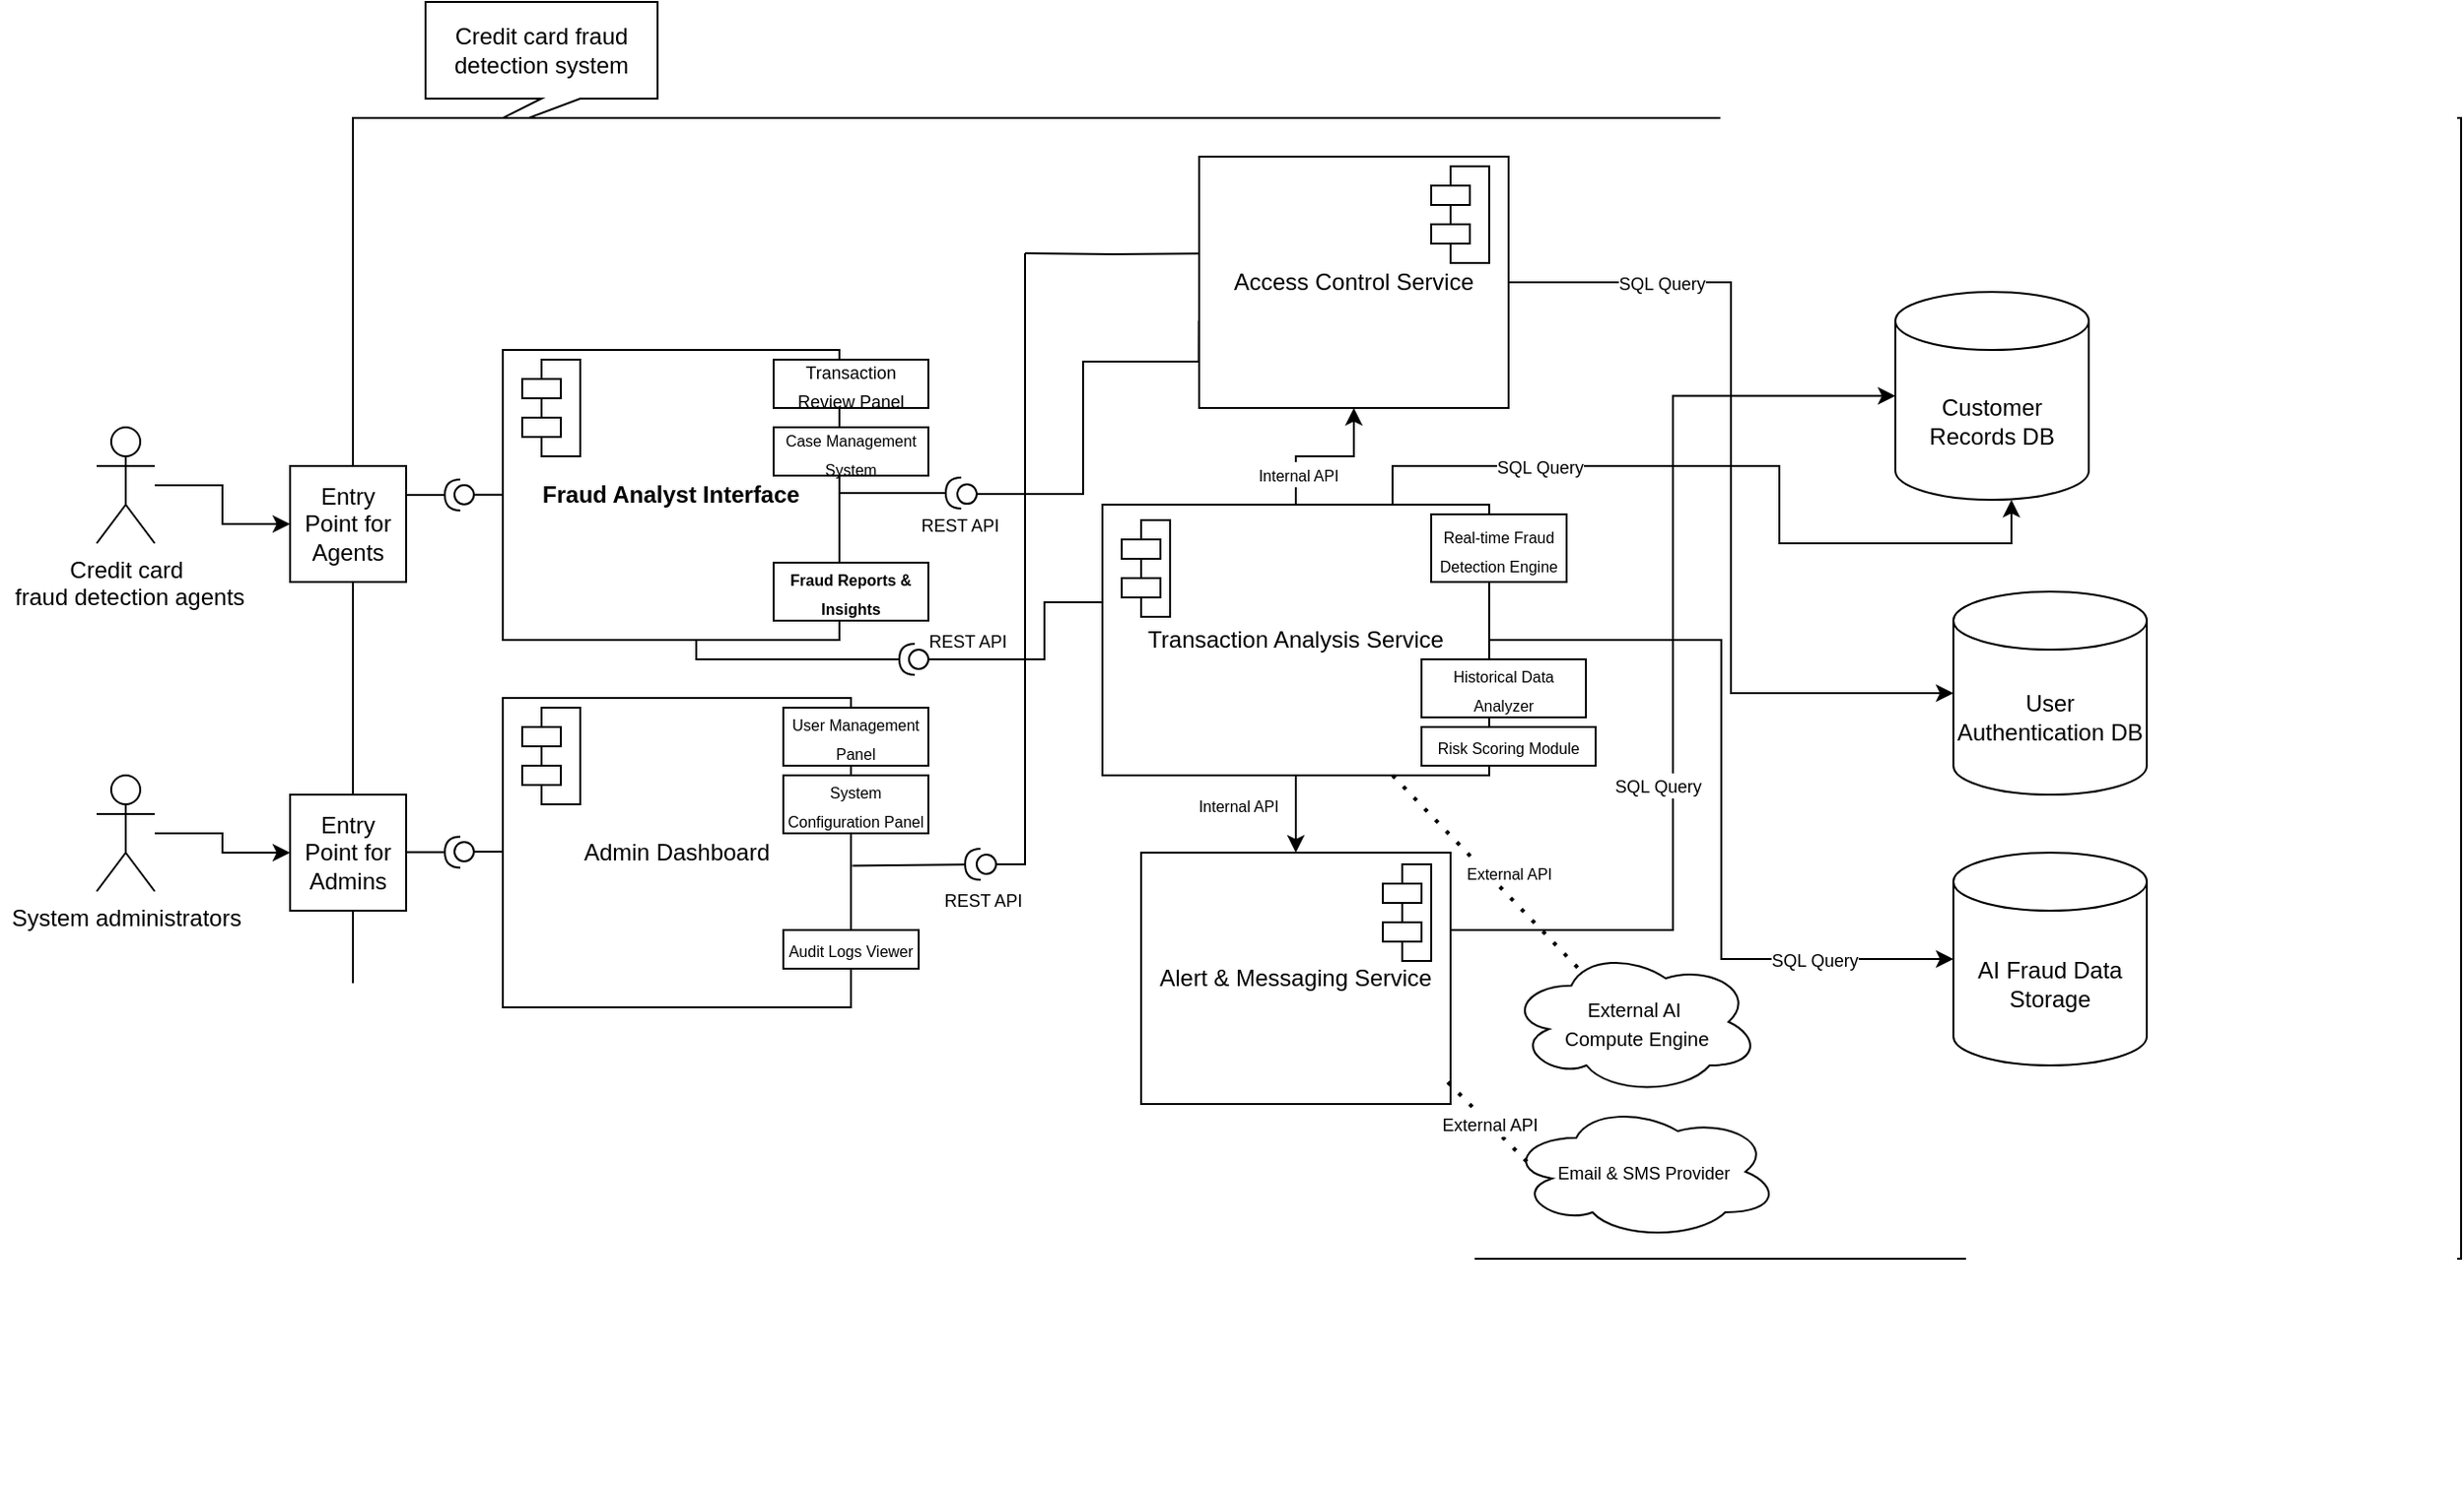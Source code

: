<mxfile version="26.1.0">
  <diagram name="Page-1" id="USuxYv9XPbnceh0MRkEU">
    <mxGraphModel dx="1615" dy="2086" grid="1" gridSize="10" guides="1" tooltips="1" connect="1" arrows="1" fold="1" page="1" pageScale="1" pageWidth="827" pageHeight="1169" math="0" shadow="0">
      <root>
        <mxCell id="0" />
        <mxCell id="1" parent="0" />
        <mxCell id="2dHNPo27WO1Mkap-W8mN-35" value="" style="shape=callout;whiteSpace=wrap;html=1;perimeter=calloutPerimeter;position2=0;" parent="1" vertex="1">
          <mxGeometry x="220" y="-40" width="120" height="80" as="geometry" />
        </mxCell>
        <mxCell id="luGG8L6NpVET7iOfrZ5E-6" value="" style="edgeStyle=orthogonalEdgeStyle;rounded=0;orthogonalLoop=1;jettySize=auto;html=1;" parent="1" source="QUnVZabD3jAlZHyOa0Sr-1" target="luGG8L6NpVET7iOfrZ5E-1" edge="1">
          <mxGeometry relative="1" as="geometry" />
        </mxCell>
        <mxCell id="QUnVZabD3jAlZHyOa0Sr-1" value="Credit c&lt;span style=&quot;background-color: transparent; color: light-dark(rgb(0, 0, 0), rgb(255, 255, 255));&quot;&gt;ard&lt;/span&gt;&lt;div&gt;&lt;span style=&quot;background-color: transparent; color: light-dark(rgb(0, 0, 0), rgb(255, 255, 255));&quot;&gt;&amp;nbsp;fraud detection agents&lt;/span&gt;&lt;/div&gt;" style="shape=umlActor;verticalLabelPosition=bottom;verticalAlign=top;html=1;outlineConnect=0;" parent="1" vertex="1">
          <mxGeometry x="50" y="180" width="30" height="60" as="geometry" />
        </mxCell>
        <mxCell id="luGG8L6NpVET7iOfrZ5E-5" value="" style="edgeStyle=orthogonalEdgeStyle;rounded=0;orthogonalLoop=1;jettySize=auto;html=1;" parent="1" source="QUnVZabD3jAlZHyOa0Sr-2" target="luGG8L6NpVET7iOfrZ5E-4" edge="1">
          <mxGeometry relative="1" as="geometry" />
        </mxCell>
        <mxCell id="QUnVZabD3jAlZHyOa0Sr-2" value="System administrators" style="shape=umlActor;verticalLabelPosition=bottom;verticalAlign=top;html=1;outlineConnect=0;" parent="1" vertex="1">
          <mxGeometry x="50" y="360" width="30" height="60" as="geometry" />
        </mxCell>
        <mxCell id="P8tNy1iYW3qsByZ3YsKK-2" value="" style="rounded=0;whiteSpace=wrap;html=1;" parent="1" vertex="1">
          <mxGeometry x="182.5" y="20" width="1090" height="590" as="geometry" />
        </mxCell>
        <mxCell id="luGG8L6NpVET7iOfrZ5E-1" value="Entry Point for Agents" style="whiteSpace=wrap;html=1;aspect=fixed;" parent="1" vertex="1">
          <mxGeometry x="150" y="200" width="60" height="60" as="geometry" />
        </mxCell>
        <mxCell id="luGG8L6NpVET7iOfrZ5E-4" value="Entry Point for Admins" style="whiteSpace=wrap;html=1;aspect=fixed;" parent="1" vertex="1">
          <mxGeometry x="150" y="370" width="60" height="60" as="geometry" />
        </mxCell>
        <mxCell id="hKYB33OC29xuQnpMXn42-21" value="&#xa;  &#xa;    &#xa;    &#xa;    &#xa;    &#xa;    &#xa;      &#xa;    &#xa;    &#xa;      &#xa;    &#xa;    &#xa;    &#xa;    &#xa;      &#xa;    &#xa;    &#xa;    &#xa;    &#xa;      &#xa;    &#xa;    &#xa;      &#xa;    &#xa;    &#xa;      &#xa;    &#xa;    &#xa;      &#xa;    &#xa;    &#xa;      &#xa;    &#xa;    &#xa;      &#xa;    &#xa;    &#xa;    &#xa;    &#xa;    &#xa;    &#xa;    &#xa;    &#xa;    &#xa;    &#xa;    &#xa;    &#xa;    &#xa;  &#xa;" style="text;whiteSpace=wrap;html=1;" parent="1" vertex="1">
          <mxGeometry width="30" height="740" as="geometry" />
        </mxCell>
        <mxCell id="2dHNPo27WO1Mkap-W8mN-1" value="Credit card fraud detection system" style="text;html=1;align=center;verticalAlign=middle;whiteSpace=wrap;rounded=0;" parent="1" vertex="1">
          <mxGeometry x="230" y="-30" width="100" height="30" as="geometry" />
        </mxCell>
        <mxCell id="hKYB33OC29xuQnpMXn42-22" value="&#xa;  &#xa;    &#xa;    &#xa;    &#xa;    &#xa;    &#xa;      &#xa;    &#xa;    &#xa;      &#xa;    &#xa;    &#xa;    &#xa;    &#xa;      &#xa;    &#xa;    &#xa;    &#xa;    &#xa;      &#xa;    &#xa;    &#xa;      &#xa;    &#xa;    &#xa;      &#xa;    &#xa;    &#xa;      &#xa;    &#xa;    &#xa;      &#xa;    &#xa;    &#xa;      &#xa;    &#xa;    &#xa;    &#xa;    &#xa;    &#xa;    &#xa;    &#xa;    &#xa;    &#xa;    &#xa;    &#xa;    &#xa;    &#xa;  &#xa;" style="text;whiteSpace=wrap;html=1;" parent="1" vertex="1">
          <mxGeometry width="30" height="740" as="geometry" />
        </mxCell>
        <mxCell id="2dHNPo27WO1Mkap-W8mN-13" value="" style="edgeStyle=orthogonalEdgeStyle;rounded=0;orthogonalLoop=1;jettySize=auto;html=1;" parent="1" source="2dHNPo27WO1Mkap-W8mN-2" target="2dHNPo27WO1Mkap-W8mN-6" edge="1">
          <mxGeometry relative="1" as="geometry" />
        </mxCell>
        <mxCell id="2dHNPo27WO1Mkap-W8mN-54" value="&lt;font style=&quot;font-size: 8px;&quot;&gt;Internal API&lt;/font&gt;" style="edgeLabel;html=1;align=center;verticalAlign=middle;resizable=0;points=[];" parent="2dHNPo27WO1Mkap-W8mN-13" vertex="1" connectable="0">
          <mxGeometry x="-0.011" relative="1" as="geometry">
            <mxPoint x="-30" y="-5" as="offset" />
          </mxGeometry>
        </mxCell>
        <mxCell id="hKYB33OC29xuQnpMXn42-23" value="&#xa;  &#xa;    &#xa;    &#xa;    &#xa;    &#xa;    &#xa;      &#xa;    &#xa;    &#xa;      &#xa;    &#xa;    &#xa;    &#xa;    &#xa;      &#xa;    &#xa;    &#xa;    &#xa;    &#xa;      &#xa;    &#xa;    &#xa;      &#xa;    &#xa;    &#xa;      &#xa;    &#xa;    &#xa;      &#xa;    &#xa;    &#xa;      &#xa;    &#xa;    &#xa;      &#xa;    &#xa;    &#xa;    &#xa;    &#xa;    &#xa;    &#xa;    &#xa;    &#xa;    &#xa;    &#xa;    &#xa;    &#xa;    &#xa;  &#xa;" style="text;whiteSpace=wrap;html=1;" parent="1" vertex="1">
          <mxGeometry width="30" height="740" as="geometry" />
        </mxCell>
        <mxCell id="2dHNPo27WO1Mkap-W8mN-17" style="edgeStyle=orthogonalEdgeStyle;rounded=0;orthogonalLoop=1;jettySize=auto;html=1;exitX=1;exitY=0.5;exitDx=0;exitDy=0;entryX=0;entryY=0.5;entryDx=0;entryDy=0;entryPerimeter=0;" parent="1" source="2dHNPo27WO1Mkap-W8mN-2" target="-xYINVgXVr2gYHE_FDno-7" edge="1">
          <mxGeometry relative="1" as="geometry">
            <mxPoint x="1000" y="410" as="targetPoint" />
          </mxGeometry>
        </mxCell>
        <mxCell id="2dHNPo27WO1Mkap-W8mN-51" value="&lt;font style=&quot;font-size: 9px;&quot;&gt;SQL Query&lt;/font&gt;" style="edgeLabel;html=1;align=center;verticalAlign=middle;resizable=0;points=[];" parent="2dHNPo27WO1Mkap-W8mN-17" vertex="1" connectable="0">
          <mxGeometry x="0.56" relative="1" as="geometry">
            <mxPoint x="17" as="offset" />
          </mxGeometry>
        </mxCell>
        <mxCell id="hKYB33OC29xuQnpMXn42-24" value="&#xa;  &#xa;    &#xa;    &#xa;    &#xa;    &#xa;    &#xa;      &#xa;    &#xa;    &#xa;      &#xa;    &#xa;    &#xa;    &#xa;    &#xa;      &#xa;    &#xa;    &#xa;    &#xa;    &#xa;      &#xa;    &#xa;    &#xa;      &#xa;    &#xa;    &#xa;      &#xa;    &#xa;    &#xa;      &#xa;    &#xa;    &#xa;      &#xa;    &#xa;    &#xa;      &#xa;    &#xa;    &#xa;    &#xa;    &#xa;    &#xa;    &#xa;    &#xa;    &#xa;    &#xa;    &#xa;    &#xa;    &#xa;    &#xa;  &#xa;" style="text;whiteSpace=wrap;html=1;" parent="1" vertex="1">
          <mxGeometry width="30" height="740" as="geometry" />
        </mxCell>
        <mxCell id="2dHNPo27WO1Mkap-W8mN-57" style="edgeStyle=orthogonalEdgeStyle;rounded=0;orthogonalLoop=1;jettySize=auto;html=1;entryX=0.5;entryY=1;entryDx=0;entryDy=0;" parent="1" source="2dHNPo27WO1Mkap-W8mN-2" target="2dHNPo27WO1Mkap-W8mN-7" edge="1">
          <mxGeometry relative="1" as="geometry" />
        </mxCell>
        <mxCell id="2dHNPo27WO1Mkap-W8mN-58" value="&lt;font style=&quot;font-size: 8px;&quot;&gt;Internal API&lt;/font&gt;" style="edgeLabel;html=1;align=center;verticalAlign=middle;resizable=0;points=[];" parent="2dHNPo27WO1Mkap-W8mN-57" vertex="1" connectable="0">
          <mxGeometry x="-0.593" y="-1" relative="1" as="geometry">
            <mxPoint as="offset" />
          </mxGeometry>
        </mxCell>
        <mxCell id="2dHNPo27WO1Mkap-W8mN-2" value="Transaction Analysis Service" style="rounded=0;whiteSpace=wrap;html=1;" parent="1" vertex="1">
          <mxGeometry x="570" y="220" width="200" height="140" as="geometry" />
        </mxCell>
        <mxCell id="2dHNPo27WO1Mkap-W8mN-3" value="&lt;strong data-end=&quot;541&quot; data-start=&quot;514&quot;&gt;Fraud Analyst Interface&lt;/strong&gt;" style="rounded=0;whiteSpace=wrap;html=1;" parent="1" vertex="1">
          <mxGeometry x="260" y="140" width="174" height="150" as="geometry" />
        </mxCell>
        <mxCell id="2dHNPo27WO1Mkap-W8mN-4" value="Admin Dashboard" style="rounded=0;whiteSpace=wrap;html=1;" parent="1" vertex="1">
          <mxGeometry x="260" y="320" width="180" height="160" as="geometry" />
        </mxCell>
        <mxCell id="2dHNPo27WO1Mkap-W8mN-6" value="Alert &amp;amp; Messaging Service" style="rounded=0;whiteSpace=wrap;html=1;" parent="1" vertex="1">
          <mxGeometry x="590" y="400" width="160" height="130" as="geometry" />
        </mxCell>
        <mxCell id="2dHNPo27WO1Mkap-W8mN-16" style="edgeStyle=orthogonalEdgeStyle;rounded=0;orthogonalLoop=1;jettySize=auto;html=1;entryX=0;entryY=0.5;entryDx=0;entryDy=0;entryPerimeter=0;" parent="1" source="2dHNPo27WO1Mkap-W8mN-7" target="-xYINVgXVr2gYHE_FDno-5" edge="1">
          <mxGeometry relative="1" as="geometry">
            <mxPoint x="970" y="280" as="targetPoint" />
          </mxGeometry>
        </mxCell>
        <mxCell id="2dHNPo27WO1Mkap-W8mN-47" value="&lt;font style=&quot;font-size: 9px;&quot;&gt;SQL Query&lt;/font&gt;" style="edgeLabel;html=1;align=center;verticalAlign=middle;resizable=0;points=[];" parent="2dHNPo27WO1Mkap-W8mN-16" vertex="1" connectable="0">
          <mxGeometry x="-0.644" relative="1" as="geometry">
            <mxPoint as="offset" />
          </mxGeometry>
        </mxCell>
        <mxCell id="2dHNPo27WO1Mkap-W8mN-7" value="Access Control Service" style="rounded=0;whiteSpace=wrap;html=1;" parent="1" vertex="1">
          <mxGeometry x="620" y="40" width="160" height="130" as="geometry" />
        </mxCell>
        <mxCell id="2dHNPo27WO1Mkap-W8mN-19" value="&lt;font style=&quot;font-size: 8px;&quot;&gt;Audit Logs Viewer&lt;/font&gt;" style="rounded=0;whiteSpace=wrap;html=1;" parent="1" vertex="1">
          <mxGeometry x="405" y="440" width="70" height="20" as="geometry" />
        </mxCell>
        <mxCell id="2dHNPo27WO1Mkap-W8mN-20" value="&lt;font style=&quot;font-size: 8px;&quot;&gt;User Management Panel&lt;/font&gt;" style="rounded=0;whiteSpace=wrap;html=1;" parent="1" vertex="1">
          <mxGeometry x="405" y="325" width="75" height="30" as="geometry" />
        </mxCell>
        <mxCell id="2dHNPo27WO1Mkap-W8mN-21" value="&lt;font style=&quot;font-size: 9px;&quot;&gt;Transaction Review Panel&lt;/font&gt;" style="rounded=0;whiteSpace=wrap;html=1;" parent="1" vertex="1">
          <mxGeometry x="400" y="145" width="80" height="25" as="geometry" />
        </mxCell>
        <mxCell id="2dHNPo27WO1Mkap-W8mN-27" value="&lt;font style=&quot;font-size: 8px;&quot;&gt;Case Management System&lt;/font&gt;" style="rounded=0;whiteSpace=wrap;html=1;" parent="1" vertex="1">
          <mxGeometry x="400" y="180" width="80" height="25" as="geometry" />
        </mxCell>
        <mxCell id="2dHNPo27WO1Mkap-W8mN-28" value="&lt;strong data-end=&quot;558&quot; data-start=&quot;530&quot;&gt;&lt;font style=&quot;font-size: 8px;&quot;&gt;Fraud Reports &amp;amp; Insights&lt;/font&gt;&lt;/strong&gt;" style="rounded=0;whiteSpace=wrap;html=1;" parent="1" vertex="1">
          <mxGeometry x="400" y="250" width="80" height="30" as="geometry" />
        </mxCell>
        <mxCell id="2dHNPo27WO1Mkap-W8mN-29" value="&lt;font style=&quot;font-size: 8px;&quot;&gt;System Configuration Panel&lt;/font&gt;" style="rounded=0;whiteSpace=wrap;html=1;" parent="1" vertex="1">
          <mxGeometry x="405" y="360" width="75" height="30" as="geometry" />
        </mxCell>
        <mxCell id="2dHNPo27WO1Mkap-W8mN-30" value="&lt;font style=&quot;font-size: 8px;&quot;&gt;Risk Scoring Module&lt;/font&gt;" style="rounded=0;whiteSpace=wrap;html=1;" parent="1" vertex="1">
          <mxGeometry x="735" y="335" width="90" height="20" as="geometry" />
        </mxCell>
        <mxCell id="2dHNPo27WO1Mkap-W8mN-31" value="&lt;font style=&quot;font-size: 8px;&quot;&gt;Historical Data Analyzer&lt;/font&gt;" style="rounded=0;whiteSpace=wrap;html=1;" parent="1" vertex="1">
          <mxGeometry x="735" y="300" width="85" height="30" as="geometry" />
        </mxCell>
        <mxCell id="2dHNPo27WO1Mkap-W8mN-32" value="&lt;font style=&quot;font-size: 8px;&quot;&gt;Real-time Fraud Detection Engine&lt;/font&gt;" style="rounded=0;whiteSpace=wrap;html=1;" parent="1" vertex="1">
          <mxGeometry x="740" y="225" width="70" height="35" as="geometry" />
        </mxCell>
        <mxCell id="2dHNPo27WO1Mkap-W8mN-36" value="&lt;font style=&quot;font-size: 10px;&quot;&gt;External AI&lt;/font&gt;&lt;div&gt;&lt;font style=&quot;font-size: 10px;&quot;&gt;&amp;nbsp;Compute Engine&lt;/font&gt;&lt;/div&gt;" style="ellipse;shape=cloud;whiteSpace=wrap;html=1;" parent="1" vertex="1">
          <mxGeometry x="780" y="450" width="130" height="75" as="geometry" />
        </mxCell>
        <mxCell id="2dHNPo27WO1Mkap-W8mN-37" value="&lt;font style=&quot;font-size: 9px;&quot;&gt;Email &amp;amp; SMS Provider&lt;/font&gt;" style="ellipse;shape=cloud;whiteSpace=wrap;html=1;" parent="1" vertex="1">
          <mxGeometry x="780" y="530" width="140" height="70" as="geometry" />
        </mxCell>
        <mxCell id="2dHNPo27WO1Mkap-W8mN-40" value="" style="endArrow=none;dashed=1;html=1;dashPattern=1 3;strokeWidth=2;rounded=0;exitX=0.75;exitY=1;exitDx=0;exitDy=0;entryX=0.294;entryY=0.16;entryDx=0;entryDy=0;entryPerimeter=0;" parent="1" source="2dHNPo27WO1Mkap-W8mN-2" target="2dHNPo27WO1Mkap-W8mN-36" edge="1">
          <mxGeometry width="50" height="50" relative="1" as="geometry">
            <mxPoint x="750" y="530" as="sourcePoint" />
            <mxPoint x="800" y="480" as="targetPoint" />
          </mxGeometry>
        </mxCell>
        <mxCell id="2dHNPo27WO1Mkap-W8mN-52" value="&lt;font style=&quot;font-size: 8px;&quot;&gt;External API&lt;/font&gt;" style="edgeLabel;html=1;align=center;verticalAlign=middle;resizable=0;points=[];" parent="2dHNPo27WO1Mkap-W8mN-40" vertex="1" connectable="0">
          <mxGeometry x="-0.004" y="3" relative="1" as="geometry">
            <mxPoint x="9" y="1" as="offset" />
          </mxGeometry>
        </mxCell>
        <mxCell id="2dHNPo27WO1Mkap-W8mN-41" value="" style="endArrow=none;dashed=1;html=1;dashPattern=1 3;strokeWidth=2;rounded=0;exitX=0.991;exitY=0.913;exitDx=0;exitDy=0;entryX=0.089;entryY=0.469;entryDx=0;entryDy=0;entryPerimeter=0;exitPerimeter=0;" parent="1" target="2dHNPo27WO1Mkap-W8mN-37" edge="1" source="2dHNPo27WO1Mkap-W8mN-6">
          <mxGeometry width="50" height="50" relative="1" as="geometry">
            <mxPoint x="700" y="470" as="sourcePoint" />
            <mxPoint x="793" y="565" as="targetPoint" />
          </mxGeometry>
        </mxCell>
        <mxCell id="2dHNPo27WO1Mkap-W8mN-53" value="&lt;font style=&quot;font-size: 9px;&quot;&gt;External API&lt;/font&gt;" style="edgeLabel;html=1;align=center;verticalAlign=middle;resizable=0;points=[];" parent="2dHNPo27WO1Mkap-W8mN-41" vertex="1" connectable="0">
          <mxGeometry x="-0.217" y="-1" relative="1" as="geometry">
            <mxPoint x="5" y="3" as="offset" />
          </mxGeometry>
        </mxCell>
        <mxCell id="2dHNPo27WO1Mkap-W8mN-49" style="edgeStyle=orthogonalEdgeStyle;rounded=0;orthogonalLoop=1;jettySize=auto;html=1;exitX=0.75;exitY=0;exitDx=0;exitDy=0;" parent="1" source="2dHNPo27WO1Mkap-W8mN-2" edge="1" target="-xYINVgXVr2gYHE_FDno-1">
          <mxGeometry relative="1" as="geometry">
            <mxPoint x="1070" y="200" as="targetPoint" />
            <Array as="points">
              <mxPoint x="720" y="200" />
              <mxPoint x="920" y="200" />
              <mxPoint x="920" y="240" />
              <mxPoint x="1040" y="240" />
            </Array>
          </mxGeometry>
        </mxCell>
        <mxCell id="2dHNPo27WO1Mkap-W8mN-50" value="&lt;font style=&quot;font-size: 9px;&quot;&gt;SQL Query&lt;/font&gt;" style="edgeLabel;html=1;align=center;verticalAlign=middle;resizable=0;points=[];" parent="2dHNPo27WO1Mkap-W8mN-49" vertex="1" connectable="0">
          <mxGeometry x="-0.523" relative="1" as="geometry">
            <mxPoint as="offset" />
          </mxGeometry>
        </mxCell>
        <mxCell id="-xYINVgXVr2gYHE_FDno-2" value="" style="edgeStyle=orthogonalEdgeStyle;rounded=0;orthogonalLoop=1;jettySize=auto;html=1;entryX=0;entryY=0.5;entryDx=0;entryDy=0;" edge="1" parent="1" source="2dHNPo27WO1Mkap-W8mN-6" target="-xYINVgXVr2gYHE_FDno-1">
          <mxGeometry relative="1" as="geometry">
            <mxPoint x="750" y="440" as="sourcePoint" />
            <mxPoint x="1000" y="170" as="targetPoint" />
            <Array as="points">
              <mxPoint x="865" y="440" />
              <mxPoint x="865" y="164" />
            </Array>
          </mxGeometry>
        </mxCell>
        <mxCell id="-xYINVgXVr2gYHE_FDno-3" value="&lt;font style=&quot;font-size: 9px;&quot;&gt;SQL Query&lt;/font&gt;" style="edgeLabel;html=1;align=center;verticalAlign=middle;resizable=0;points=[];" vertex="1" connectable="0" parent="-xYINVgXVr2gYHE_FDno-2">
          <mxGeometry x="-0.698" relative="1" as="geometry">
            <mxPoint x="30" y="-75" as="offset" />
          </mxGeometry>
        </mxCell>
        <mxCell id="-xYINVgXVr2gYHE_FDno-1" value="Customer Records DB" style="shape=cylinder3;whiteSpace=wrap;html=1;boundedLbl=1;backgroundOutline=1;size=15;" vertex="1" parent="1">
          <mxGeometry x="980" y="110" width="100" height="107.5" as="geometry" />
        </mxCell>
        <mxCell id="-xYINVgXVr2gYHE_FDno-5" value="User Authentication DB" style="shape=cylinder3;whiteSpace=wrap;html=1;boundedLbl=1;backgroundOutline=1;size=15;" vertex="1" parent="1">
          <mxGeometry x="1010" y="265" width="100" height="105" as="geometry" />
        </mxCell>
        <mxCell id="-xYINVgXVr2gYHE_FDno-7" value="AI Fraud Data Storage" style="shape=cylinder3;whiteSpace=wrap;html=1;boundedLbl=1;backgroundOutline=1;size=15;" vertex="1" parent="1">
          <mxGeometry x="1010" y="400" width="100" height="110" as="geometry" />
        </mxCell>
        <mxCell id="-xYINVgXVr2gYHE_FDno-40" value="" style="ellipse;whiteSpace=wrap;html=1;align=center;aspect=fixed;fillColor=none;strokeColor=none;resizable=0;perimeter=centerPerimeter;rotatable=0;allowArrows=0;points=[];outlineConnect=1;" vertex="1" parent="1">
          <mxGeometry x="230" y="230" width="10" height="10" as="geometry" />
        </mxCell>
        <mxCell id="-xYINVgXVr2gYHE_FDno-42" value="" style="rounded=0;orthogonalLoop=1;jettySize=auto;html=1;endArrow=halfCircle;endFill=0;endSize=6;strokeWidth=1;sketch=0;exitX=1;exitY=0.25;exitDx=0;exitDy=0;" edge="1" parent="1" source="luGG8L6NpVET7iOfrZ5E-1">
          <mxGeometry relative="1" as="geometry">
            <mxPoint x="214" y="215" as="sourcePoint" />
            <mxPoint x="238" y="214.97" as="targetPoint" />
          </mxGeometry>
        </mxCell>
        <mxCell id="-xYINVgXVr2gYHE_FDno-43" value="" style="rounded=0;orthogonalLoop=1;jettySize=auto;html=1;endArrow=oval;endFill=0;sketch=0;sourcePerimeterSpacing=0;targetPerimeterSpacing=0;endSize=10;" edge="1" parent="1">
          <mxGeometry relative="1" as="geometry">
            <mxPoint x="250" y="214.88" as="sourcePoint" />
            <mxPoint x="240" y="214.88" as="targetPoint" />
            <Array as="points">
              <mxPoint x="260" y="214.88" />
            </Array>
          </mxGeometry>
        </mxCell>
        <mxCell id="-xYINVgXVr2gYHE_FDno-44" value="" style="ellipse;whiteSpace=wrap;html=1;align=center;aspect=fixed;fillColor=none;strokeColor=none;resizable=0;perimeter=centerPerimeter;rotatable=0;allowArrows=0;points=[];outlineConnect=1;" vertex="1" parent="1">
          <mxGeometry x="230" y="210" width="10" height="10" as="geometry" />
        </mxCell>
        <mxCell id="-xYINVgXVr2gYHE_FDno-50" value="" style="rounded=0;orthogonalLoop=1;jettySize=auto;html=1;endArrow=halfCircle;endFill=0;endSize=6;strokeWidth=1;sketch=0;exitX=1;exitY=0.25;exitDx=0;exitDy=0;" edge="1" parent="1">
          <mxGeometry relative="1" as="geometry">
            <mxPoint x="210" y="399.77" as="sourcePoint" />
            <mxPoint x="238" y="399.74" as="targetPoint" />
          </mxGeometry>
        </mxCell>
        <mxCell id="-xYINVgXVr2gYHE_FDno-51" value="" style="rounded=0;orthogonalLoop=1;jettySize=auto;html=1;endArrow=oval;endFill=0;sketch=0;sourcePerimeterSpacing=0;targetPerimeterSpacing=0;endSize=10;" edge="1" parent="1">
          <mxGeometry relative="1" as="geometry">
            <mxPoint x="250" y="399.47" as="sourcePoint" />
            <mxPoint x="240" y="399.47" as="targetPoint" />
            <Array as="points">
              <mxPoint x="260" y="399.47" />
            </Array>
          </mxGeometry>
        </mxCell>
        <mxCell id="-xYINVgXVr2gYHE_FDno-54" value="" style="rounded=0;orthogonalLoop=1;jettySize=auto;html=1;endArrow=halfCircle;endFill=0;endSize=6;strokeWidth=1;sketch=0;exitX=1;exitY=0.5;exitDx=0;exitDy=0;" edge="1" parent="1">
          <mxGeometry relative="1" as="geometry">
            <mxPoint x="434" y="214" as="sourcePoint" />
            <mxPoint x="497" y="214" as="targetPoint" />
          </mxGeometry>
        </mxCell>
        <mxCell id="-xYINVgXVr2gYHE_FDno-103" value="&lt;font style=&quot;font-size: 9px;&quot;&gt;REST API&lt;/font&gt;" style="edgeLabel;html=1;align=center;verticalAlign=middle;resizable=0;points=[];" vertex="1" connectable="0" parent="-xYINVgXVr2gYHE_FDno-54">
          <mxGeometry x="-0.211" relative="1" as="geometry">
            <mxPoint x="37" y="16" as="offset" />
          </mxGeometry>
        </mxCell>
        <mxCell id="-xYINVgXVr2gYHE_FDno-66" value="" style="rounded=0;orthogonalLoop=1;jettySize=auto;html=1;endArrow=oval;endFill=0;sketch=0;sourcePerimeterSpacing=0;targetPerimeterSpacing=0;endSize=10;" edge="1" parent="1">
          <mxGeometry relative="1" as="geometry">
            <mxPoint x="510" y="214.55" as="sourcePoint" />
            <mxPoint x="500" y="214.55" as="targetPoint" />
            <Array as="points">
              <mxPoint x="520" y="214.55" />
            </Array>
          </mxGeometry>
        </mxCell>
        <mxCell id="-xYINVgXVr2gYHE_FDno-80" value="" style="endArrow=none;html=1;rounded=0;edgeStyle=orthogonalEdgeStyle;entryX=-0.001;entryY=0.653;entryDx=0;entryDy=0;entryPerimeter=0;" edge="1" parent="1" target="2dHNPo27WO1Mkap-W8mN-7">
          <mxGeometry width="50" height="50" relative="1" as="geometry">
            <mxPoint x="520" y="214.51" as="sourcePoint" />
            <mxPoint x="620" y="146.01" as="targetPoint" />
            <Array as="points">
              <mxPoint x="560" y="214" />
              <mxPoint x="560" y="146" />
            </Array>
          </mxGeometry>
        </mxCell>
        <mxCell id="-xYINVgXVr2gYHE_FDno-83" value="" style="shape=module;align=left;spacingLeft=20;align=center;verticalAlign=top;whiteSpace=wrap;html=1;" vertex="1" parent="1">
          <mxGeometry x="270" y="145" width="30" height="50" as="geometry" />
        </mxCell>
        <mxCell id="-xYINVgXVr2gYHE_FDno-84" value="" style="shape=module;align=left;spacingLeft=20;align=center;verticalAlign=top;whiteSpace=wrap;html=1;" vertex="1" parent="1">
          <mxGeometry x="270" y="325" width="30" height="50" as="geometry" />
        </mxCell>
        <mxCell id="-xYINVgXVr2gYHE_FDno-85" value="" style="shape=module;align=left;spacingLeft=20;align=center;verticalAlign=top;whiteSpace=wrap;html=1;" vertex="1" parent="1">
          <mxGeometry x="740" y="45" width="30" height="50" as="geometry" />
        </mxCell>
        <mxCell id="-xYINVgXVr2gYHE_FDno-86" value="" style="shape=module;align=left;spacingLeft=20;align=center;verticalAlign=top;whiteSpace=wrap;html=1;" vertex="1" parent="1">
          <mxGeometry x="580" y="228" width="25" height="50" as="geometry" />
        </mxCell>
        <mxCell id="-xYINVgXVr2gYHE_FDno-87" value="" style="shape=module;align=left;spacingLeft=20;align=center;verticalAlign=top;whiteSpace=wrap;html=1;" vertex="1" parent="1">
          <mxGeometry x="715" y="406" width="25" height="50" as="geometry" />
        </mxCell>
        <mxCell id="-xYINVgXVr2gYHE_FDno-88" value="" style="endArrow=none;html=1;rounded=0;edgeStyle=orthogonalEdgeStyle;" edge="1" parent="1">
          <mxGeometry width="50" height="50" relative="1" as="geometry">
            <mxPoint x="490" y="300" as="sourcePoint" />
            <mxPoint x="570" y="270.5" as="targetPoint" />
            <Array as="points">
              <mxPoint x="500" y="300" />
              <mxPoint x="540" y="300" />
              <mxPoint x="540" y="270" />
            </Array>
          </mxGeometry>
        </mxCell>
        <mxCell id="-xYINVgXVr2gYHE_FDno-102" value="&lt;font style=&quot;font-size: 9px;&quot;&gt;REST API&lt;/font&gt;" style="edgeLabel;html=1;align=center;verticalAlign=middle;resizable=0;points=[];" vertex="1" connectable="0" parent="-xYINVgXVr2gYHE_FDno-88">
          <mxGeometry x="-0.841" y="-1" relative="1" as="geometry">
            <mxPoint x="1" y="-11" as="offset" />
          </mxGeometry>
        </mxCell>
        <mxCell id="-xYINVgXVr2gYHE_FDno-90" value="" style="rounded=0;orthogonalLoop=1;jettySize=auto;html=1;endArrow=halfCircle;endFill=0;endSize=6;strokeWidth=1;sketch=0;" edge="1" parent="1">
          <mxGeometry relative="1" as="geometry">
            <mxPoint x="410" y="300" as="sourcePoint" />
            <mxPoint x="473" y="300" as="targetPoint" />
          </mxGeometry>
        </mxCell>
        <mxCell id="-xYINVgXVr2gYHE_FDno-91" value="" style="endArrow=none;html=1;rounded=0;edgeStyle=orthogonalEdgeStyle;" edge="1" parent="1">
          <mxGeometry width="50" height="50" relative="1" as="geometry">
            <mxPoint x="410" y="300" as="sourcePoint" />
            <mxPoint x="360" y="290" as="targetPoint" />
            <Array as="points">
              <mxPoint x="360" y="300" />
            </Array>
          </mxGeometry>
        </mxCell>
        <mxCell id="-xYINVgXVr2gYHE_FDno-92" value="" style="rounded=0;orthogonalLoop=1;jettySize=auto;html=1;endArrow=oval;endFill=0;sketch=0;sourcePerimeterSpacing=0;targetPerimeterSpacing=0;endSize=10;" edge="1" parent="1">
          <mxGeometry relative="1" as="geometry">
            <mxPoint x="485" y="300" as="sourcePoint" />
            <mxPoint x="475" y="300" as="targetPoint" />
            <Array as="points">
              <mxPoint x="495" y="300" />
            </Array>
          </mxGeometry>
        </mxCell>
        <mxCell id="-xYINVgXVr2gYHE_FDno-94" value="" style="rounded=0;orthogonalLoop=1;jettySize=auto;html=1;endArrow=halfCircle;endFill=0;endSize=6;strokeWidth=1;sketch=0;exitX=1.004;exitY=0.542;exitDx=0;exitDy=0;exitPerimeter=0;" edge="1" parent="1" source="2dHNPo27WO1Mkap-W8mN-4">
          <mxGeometry relative="1" as="geometry">
            <mxPoint x="444" y="406" as="sourcePoint" />
            <mxPoint x="507" y="406" as="targetPoint" />
          </mxGeometry>
        </mxCell>
        <mxCell id="-xYINVgXVr2gYHE_FDno-101" value="&lt;font style=&quot;font-size: 9px;&quot;&gt;REST API&lt;/font&gt;" style="edgeLabel;html=1;align=center;verticalAlign=middle;resizable=0;points=[];" vertex="1" connectable="0" parent="-xYINVgXVr2gYHE_FDno-94">
          <mxGeometry x="-0.326" relative="1" as="geometry">
            <mxPoint x="45" y="17" as="offset" />
          </mxGeometry>
        </mxCell>
        <mxCell id="-xYINVgXVr2gYHE_FDno-97" value="" style="rounded=0;orthogonalLoop=1;jettySize=auto;html=1;endArrow=oval;endFill=0;sketch=0;sourcePerimeterSpacing=0;targetPerimeterSpacing=0;endSize=10;" edge="1" parent="1">
          <mxGeometry relative="1" as="geometry">
            <mxPoint x="520" y="406" as="sourcePoint" />
            <mxPoint x="510" y="406" as="targetPoint" />
            <Array as="points">
              <mxPoint x="530" y="406" />
            </Array>
          </mxGeometry>
        </mxCell>
        <mxCell id="-xYINVgXVr2gYHE_FDno-98" value="" style="endArrow=none;html=1;rounded=0;edgeStyle=orthogonalEdgeStyle;" edge="1" parent="1">
          <mxGeometry width="50" height="50" relative="1" as="geometry">
            <mxPoint x="520" y="406" as="sourcePoint" />
            <mxPoint x="530" y="90" as="targetPoint" />
            <Array as="points">
              <mxPoint x="530" y="406" />
              <mxPoint x="530" y="376" />
            </Array>
          </mxGeometry>
        </mxCell>
        <mxCell id="-xYINVgXVr2gYHE_FDno-99" value="" style="endArrow=none;html=1;rounded=0;edgeStyle=orthogonalEdgeStyle;entryX=0.003;entryY=0.386;entryDx=0;entryDy=0;entryPerimeter=0;" edge="1" parent="1" target="2dHNPo27WO1Mkap-W8mN-7">
          <mxGeometry width="50" height="50" relative="1" as="geometry">
            <mxPoint x="530" y="90" as="sourcePoint" />
            <mxPoint x="600" y="90" as="targetPoint" />
            <Array as="points" />
          </mxGeometry>
        </mxCell>
      </root>
    </mxGraphModel>
  </diagram>
</mxfile>
